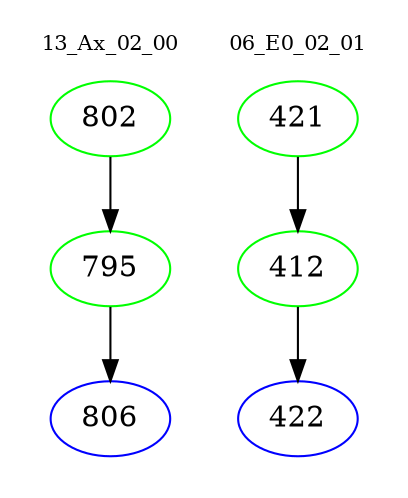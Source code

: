 digraph{
subgraph cluster_0 {
color = white
label = "13_Ax_02_00";
fontsize=10;
T0_802 [label="802", color="green"]
T0_802 -> T0_795 [color="black"]
T0_795 [label="795", color="green"]
T0_795 -> T0_806 [color="black"]
T0_806 [label="806", color="blue"]
}
subgraph cluster_1 {
color = white
label = "06_E0_02_01";
fontsize=10;
T1_421 [label="421", color="green"]
T1_421 -> T1_412 [color="black"]
T1_412 [label="412", color="green"]
T1_412 -> T1_422 [color="black"]
T1_422 [label="422", color="blue"]
}
}
